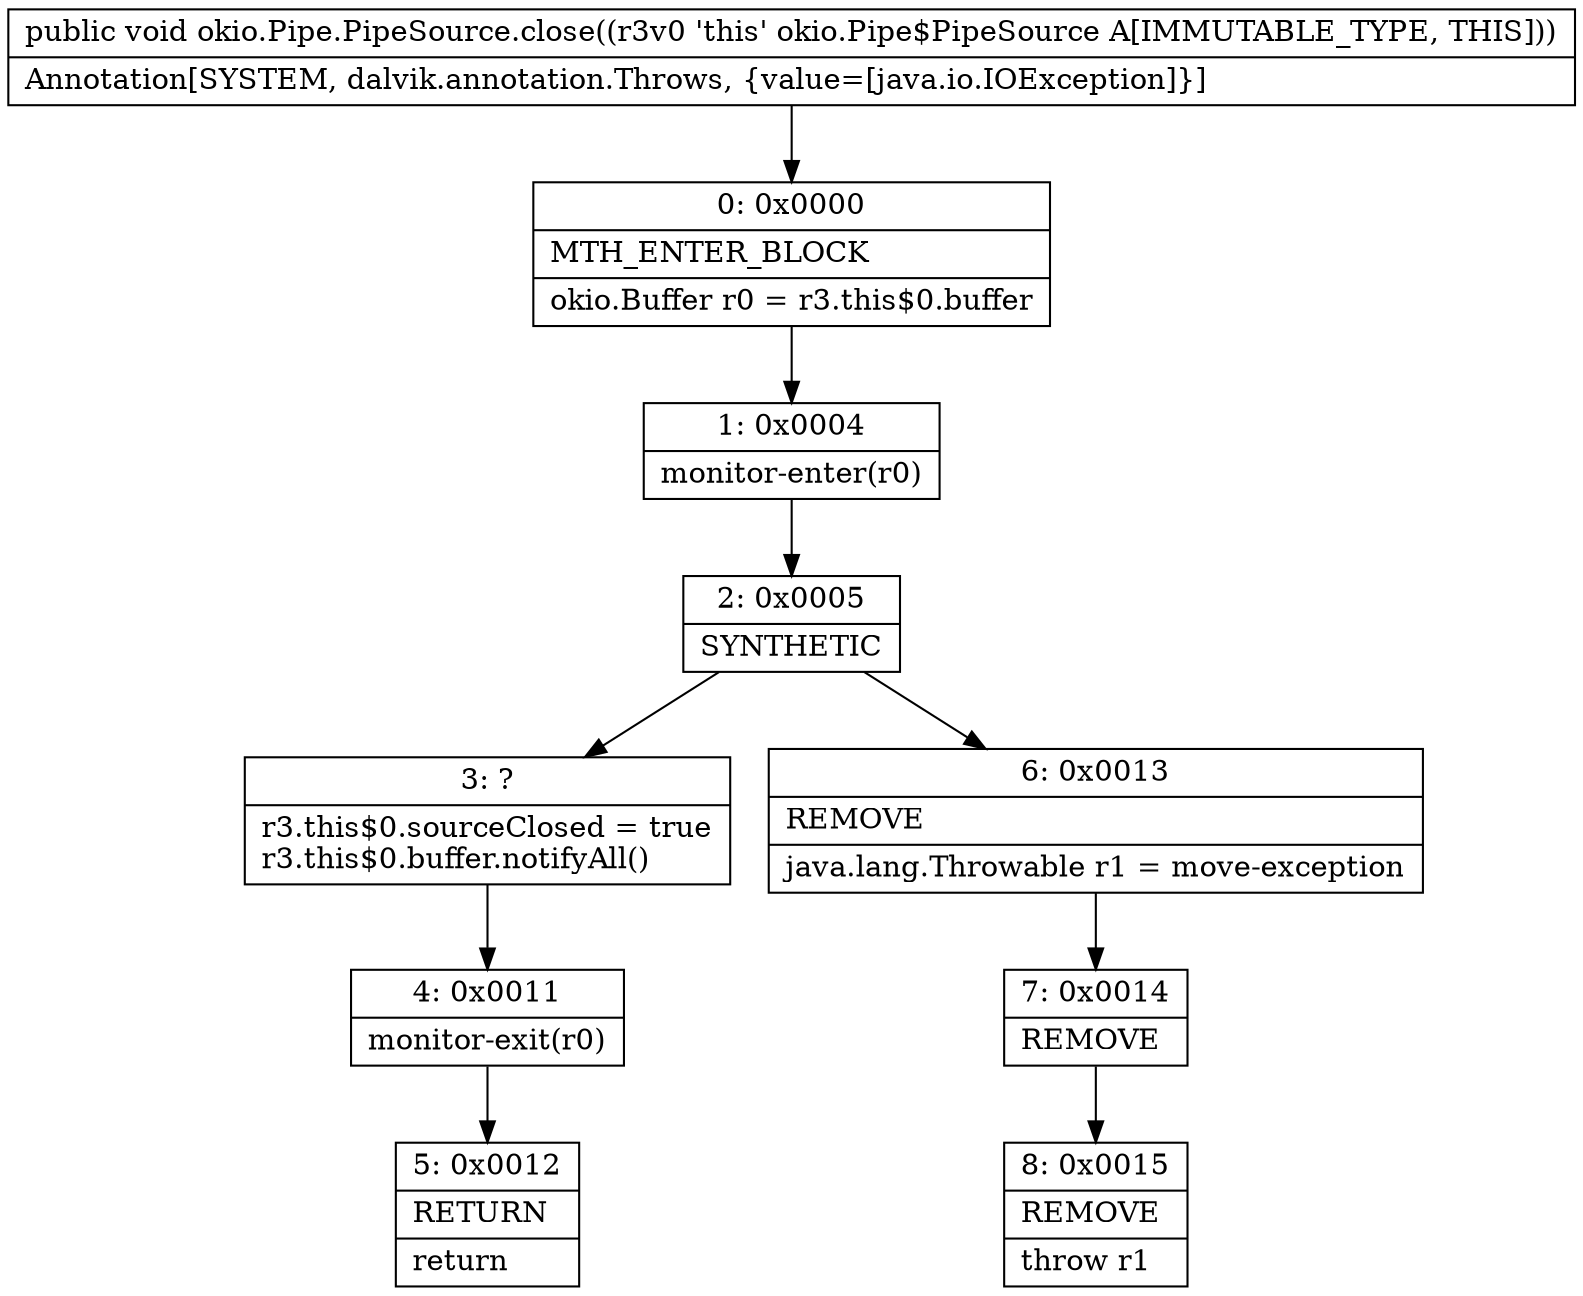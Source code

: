 digraph "CFG forokio.Pipe.PipeSource.close()V" {
Node_0 [shape=record,label="{0\:\ 0x0000|MTH_ENTER_BLOCK\l|okio.Buffer r0 = r3.this$0.buffer\l}"];
Node_1 [shape=record,label="{1\:\ 0x0004|monitor\-enter(r0)\l}"];
Node_2 [shape=record,label="{2\:\ 0x0005|SYNTHETIC\l}"];
Node_3 [shape=record,label="{3\:\ ?|r3.this$0.sourceClosed = true\lr3.this$0.buffer.notifyAll()\l}"];
Node_4 [shape=record,label="{4\:\ 0x0011|monitor\-exit(r0)\l}"];
Node_5 [shape=record,label="{5\:\ 0x0012|RETURN\l|return\l}"];
Node_6 [shape=record,label="{6\:\ 0x0013|REMOVE\l|java.lang.Throwable r1 = move\-exception\l}"];
Node_7 [shape=record,label="{7\:\ 0x0014|REMOVE\l}"];
Node_8 [shape=record,label="{8\:\ 0x0015|REMOVE\l|throw r1\l}"];
MethodNode[shape=record,label="{public void okio.Pipe.PipeSource.close((r3v0 'this' okio.Pipe$PipeSource A[IMMUTABLE_TYPE, THIS]))  | Annotation[SYSTEM, dalvik.annotation.Throws, \{value=[java.io.IOException]\}]\l}"];
MethodNode -> Node_0;
Node_0 -> Node_1;
Node_1 -> Node_2;
Node_2 -> Node_3;
Node_2 -> Node_6;
Node_3 -> Node_4;
Node_4 -> Node_5;
Node_6 -> Node_7;
Node_7 -> Node_8;
}

